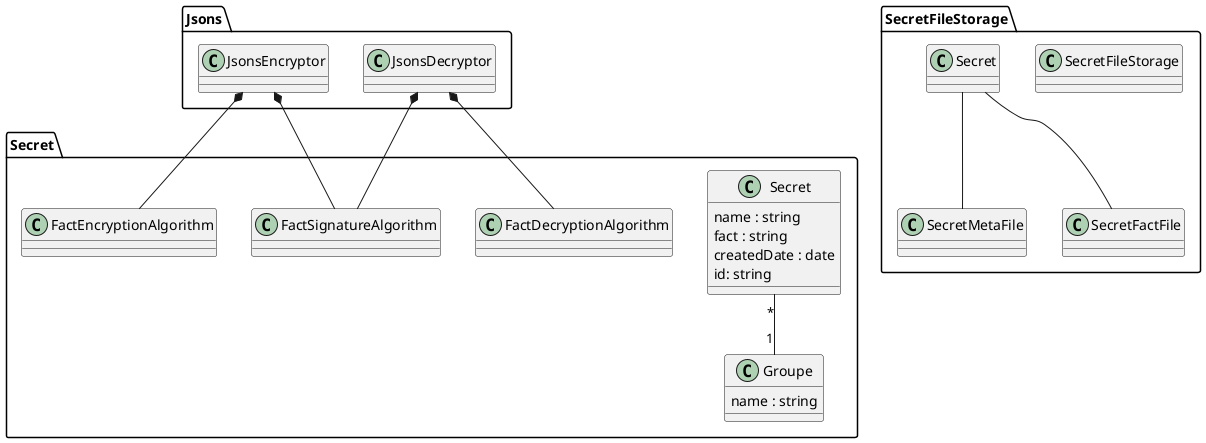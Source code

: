 @startuml
package Secret {
    class Secret {
        name : string
        fact : string
        createdDate : date
        id: string
    }

    class Groupe {
        name : string
    }

    class FactDecryptionAlgorithm

    class FactSignatureAlgorithm
    class FactEncryptionAlgorithm



    Secret "*" -- "1" Groupe
}

package Jsons {
    class JsonsEncryptor
    class JsonsDecryptor
}

JsonsEncryptor *-- FactEncryptionAlgorithm
JsonsEncryptor *-- FactSignatureAlgorithm

JsonsDecryptor *-- FactDecryptionAlgorithm
JsonsDecryptor *-- FactSignatureAlgorithm

package SecretFileStorage {
    class SecretFileStorage

    Secret -- SecretMetaFile
    Secret -- SecretFactFile
}


'comment
@enduml
